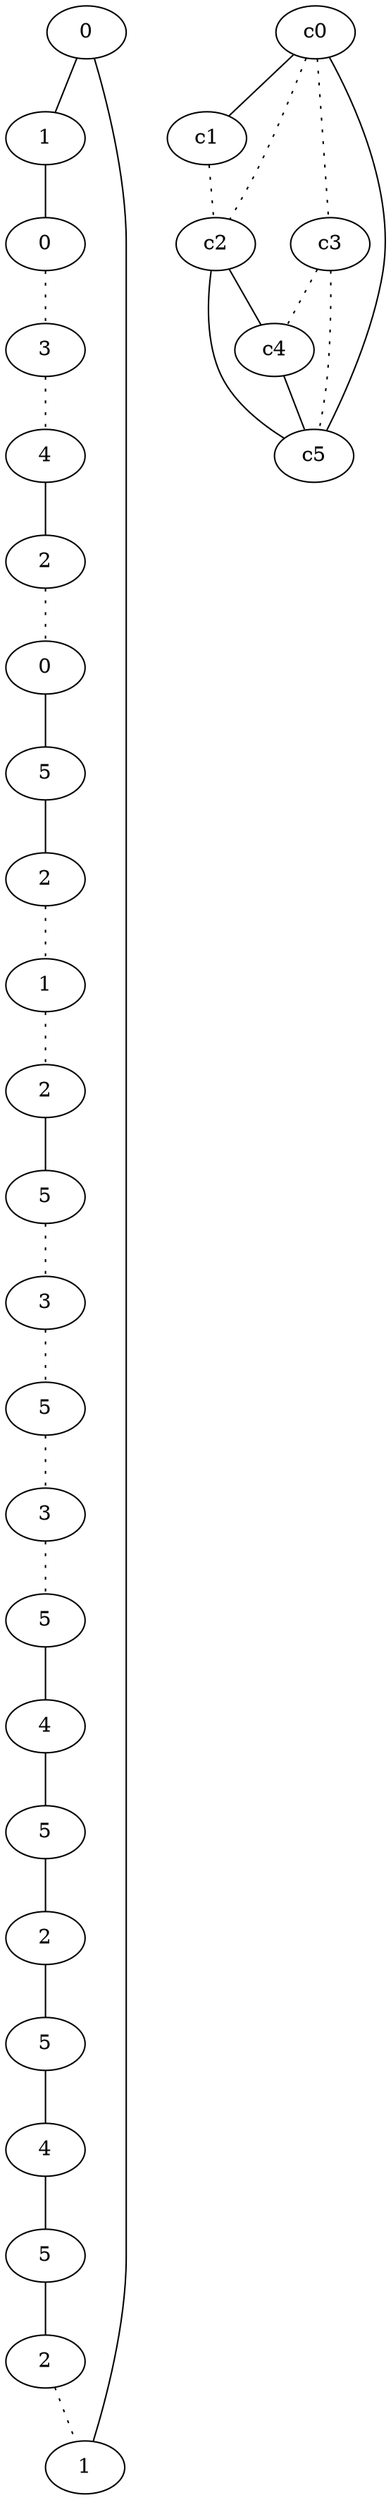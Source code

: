 graph {
a0[label=0];
a1[label=1];
a2[label=0];
a3[label=3];
a4[label=4];
a5[label=2];
a6[label=0];
a7[label=5];
a8[label=2];
a9[label=1];
a10[label=2];
a11[label=5];
a12[label=3];
a13[label=5];
a14[label=3];
a15[label=5];
a16[label=4];
a17[label=5];
a18[label=2];
a19[label=5];
a20[label=4];
a21[label=5];
a22[label=2];
a23[label=1];
a0 -- a1;
a0 -- a23;
a1 -- a2;
a2 -- a3 [style=dotted];
a3 -- a4 [style=dotted];
a4 -- a5;
a5 -- a6 [style=dotted];
a6 -- a7;
a7 -- a8;
a8 -- a9 [style=dotted];
a9 -- a10 [style=dotted];
a10 -- a11;
a11 -- a12 [style=dotted];
a12 -- a13 [style=dotted];
a13 -- a14 [style=dotted];
a14 -- a15 [style=dotted];
a15 -- a16;
a16 -- a17;
a17 -- a18;
a18 -- a19;
a19 -- a20;
a20 -- a21;
a21 -- a22;
a22 -- a23 [style=dotted];
c0 -- c1;
c0 -- c2 [style=dotted];
c0 -- c3 [style=dotted];
c0 -- c5;
c1 -- c2 [style=dotted];
c2 -- c4;
c2 -- c5;
c3 -- c4 [style=dotted];
c3 -- c5 [style=dotted];
c4 -- c5;
}
